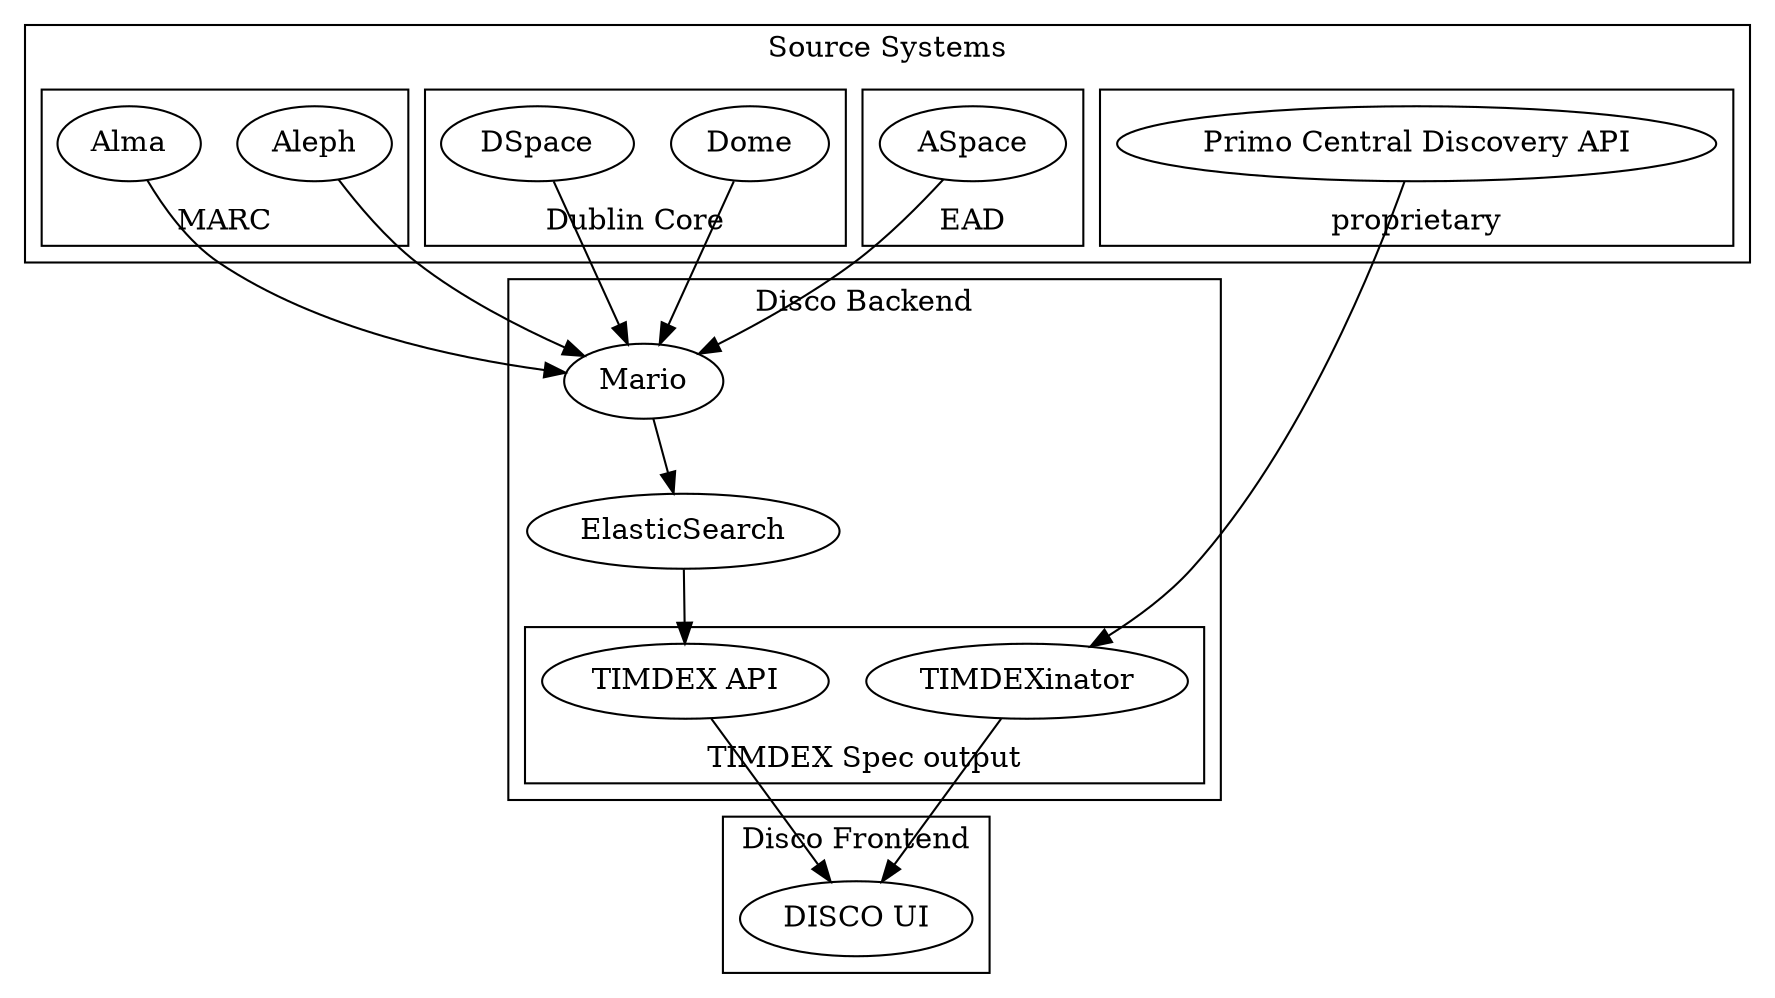 // dot docs/diagrams/system_overview.dot -Tpng > docs/diagrams/system_overview.png
// requires installation of GraphViz (brew install graphviz)

digraph D {
  "Primo Central Discovery API" -> "TIMDEXinator";
  "TIMDEXinator" -> "DISCO UI";

  "ASpace" -> "Mario";
  "Dome" -> "Mario";
  "DSpace" -> "Mario";
  "Aleph" -> "Mario" ;
  "Alma" -> "Mario";
  "Mario" -> "ElasticSearch";

  "ElasticSearch" -> "TIMDEX API";
  "TIMDEX API" -> "DISCO UI";
  
  subgraph cluster_source {
    label = "Source Systems";

    subgraph cluster_s1 {
      label = "EAD";
      labelloc=b
      "ASpace";
    }

    subgraph cluster_s2 {
      label = "Dublin Core";
      labelloc=b
      "DSpace";
      "Dome";
    }

    subgraph cluster_s3 {
      label = "MARC";
      labelloc=b
      "Aleph";
      "Alma";
    }

    subgraph cluster_s4 {
      label = "proprietary";
      labelloc=b
      "Primo Central Discovery API"
    }
  }

  subgraph cluster_backend {
    label = "Disco Backend";

    "Mario"
    "ElasticSearch"

    subgraph cluster_timdex_spec {
      label="TIMDEX Spec output"
      labelloc=b
      "TIMDEXinator"
      "TIMDEX API"
    }
  }

  subgraph cluster_frontend {
    label = "Disco Frontend"
    "DISCO UI"
  }
}
